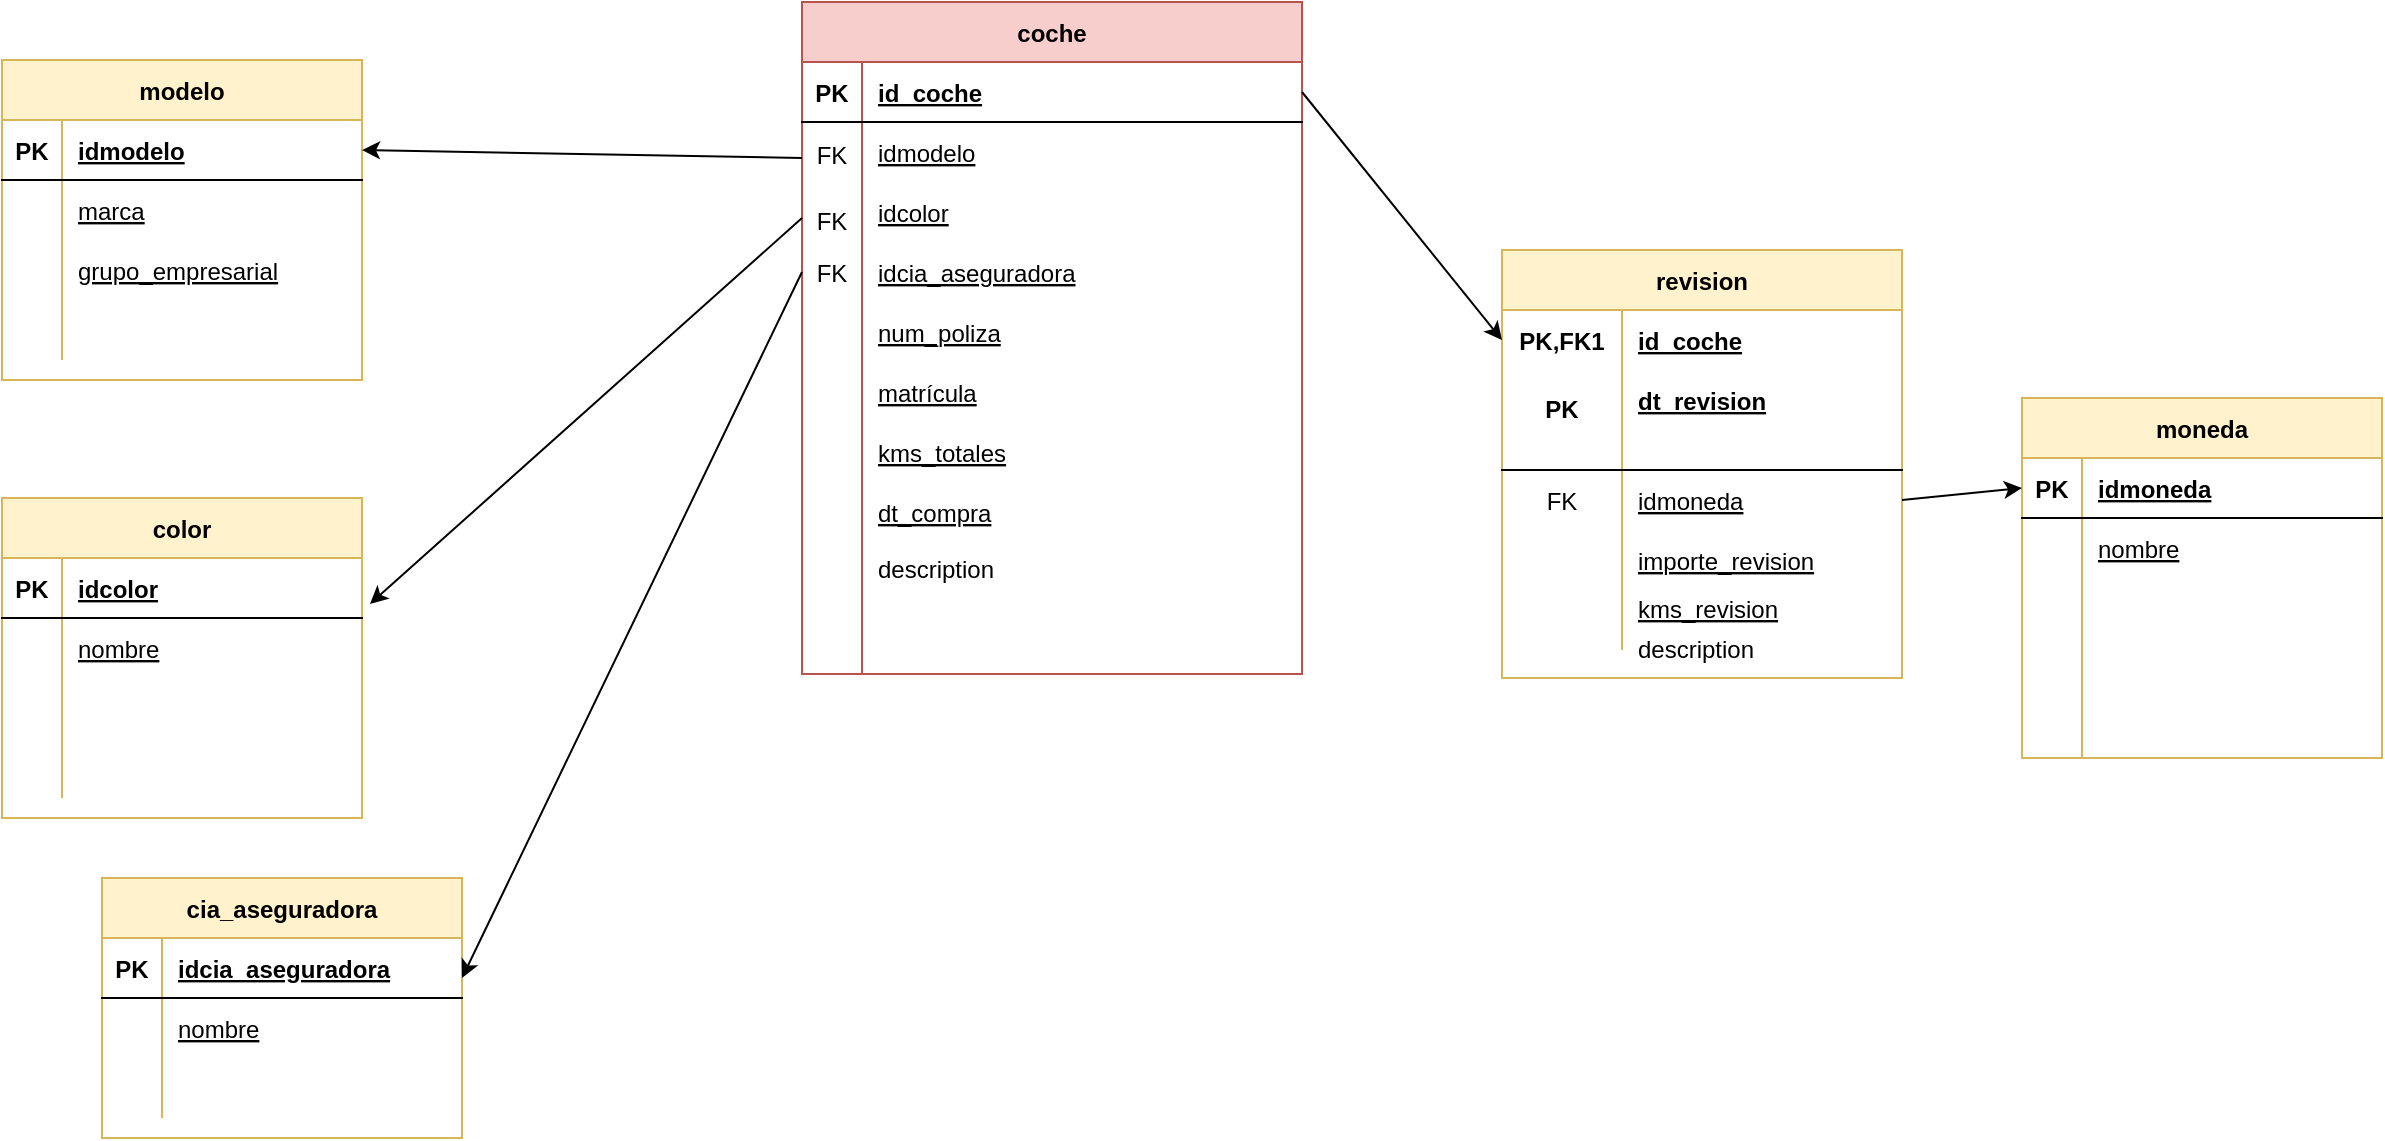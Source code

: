 <mxfile version="20.3.0" type="device"><diagram id="61opq8UgMgnh-urBsf6C" name="Normalizacion"><mxGraphModel dx="2105" dy="641" grid="1" gridSize="10" guides="1" tooltips="1" connect="1" arrows="1" fold="1" page="1" pageScale="1" pageWidth="827" pageHeight="1169" math="0" shadow="0"><root><mxCell id="0"/><mxCell id="1" parent="0"/><mxCell id="n5lgVlBRadcLo9MWpqyn-1" value="coche" style="shape=table;startSize=30;container=1;collapsible=1;childLayout=tableLayout;fixedRows=1;rowLines=0;fontStyle=1;align=center;resizeLast=1;fillColor=#f8cecc;strokeColor=#b85450;" parent="1" vertex="1"><mxGeometry x="-20" y="52" width="250" height="336" as="geometry"/></mxCell><mxCell id="n5lgVlBRadcLo9MWpqyn-2" value="" style="shape=partialRectangle;collapsible=0;dropTarget=0;pointerEvents=0;fillColor=none;points=[[0,0.5],[1,0.5]];portConstraint=eastwest;top=0;left=0;right=0;bottom=1;" parent="n5lgVlBRadcLo9MWpqyn-1" vertex="1"><mxGeometry y="30" width="250" height="30" as="geometry"/></mxCell><mxCell id="n5lgVlBRadcLo9MWpqyn-3" value="PK" style="shape=partialRectangle;overflow=hidden;connectable=0;fillColor=none;top=0;left=0;bottom=0;right=0;fontStyle=1;" parent="n5lgVlBRadcLo9MWpqyn-2" vertex="1"><mxGeometry width="30" height="30" as="geometry"><mxRectangle width="30" height="30" as="alternateBounds"/></mxGeometry></mxCell><mxCell id="n5lgVlBRadcLo9MWpqyn-4" value="id_coche" style="shape=partialRectangle;overflow=hidden;connectable=0;fillColor=none;top=0;left=0;bottom=0;right=0;align=left;spacingLeft=6;fontStyle=5;" parent="n5lgVlBRadcLo9MWpqyn-2" vertex="1"><mxGeometry x="30" width="220" height="30" as="geometry"><mxRectangle width="220" height="30" as="alternateBounds"/></mxGeometry></mxCell><mxCell id="n5lgVlBRadcLo9MWpqyn-5" value="" style="shape=partialRectangle;collapsible=0;dropTarget=0;pointerEvents=0;fillColor=none;points=[[0,0.5],[1,0.5]];portConstraint=eastwest;top=0;left=0;right=0;bottom=0;" parent="n5lgVlBRadcLo9MWpqyn-1" vertex="1"><mxGeometry y="60" width="250" height="30" as="geometry"/></mxCell><mxCell id="n5lgVlBRadcLo9MWpqyn-6" value="" style="shape=partialRectangle;overflow=hidden;connectable=0;fillColor=none;top=0;left=0;bottom=0;right=0;" parent="n5lgVlBRadcLo9MWpqyn-5" vertex="1"><mxGeometry width="30" height="30" as="geometry"><mxRectangle width="30" height="30" as="alternateBounds"/></mxGeometry></mxCell><mxCell id="n5lgVlBRadcLo9MWpqyn-7" value="idmodelo" style="shape=partialRectangle;overflow=hidden;connectable=0;fillColor=none;top=0;left=0;bottom=0;right=0;align=left;spacingLeft=6;fontStyle=4" parent="n5lgVlBRadcLo9MWpqyn-5" vertex="1"><mxGeometry x="30" width="220" height="30" as="geometry"><mxRectangle width="220" height="30" as="alternateBounds"/></mxGeometry></mxCell><mxCell id="n5lgVlBRadcLo9MWpqyn-8" value="" style="shape=partialRectangle;collapsible=0;dropTarget=0;pointerEvents=0;fillColor=none;points=[[0,0.5],[1,0.5]];portConstraint=eastwest;top=0;left=0;right=0;bottom=0;" parent="n5lgVlBRadcLo9MWpqyn-1" vertex="1"><mxGeometry y="90" width="250" height="30" as="geometry"/></mxCell><mxCell id="n5lgVlBRadcLo9MWpqyn-9" value="" style="shape=partialRectangle;overflow=hidden;connectable=0;fillColor=none;top=0;left=0;bottom=0;right=0;" parent="n5lgVlBRadcLo9MWpqyn-8" vertex="1"><mxGeometry width="30" height="30" as="geometry"><mxRectangle width="30" height="30" as="alternateBounds"/></mxGeometry></mxCell><mxCell id="n5lgVlBRadcLo9MWpqyn-10" value="idcolor" style="shape=partialRectangle;overflow=hidden;connectable=0;fillColor=none;top=0;left=0;bottom=0;right=0;align=left;spacingLeft=6;fontStyle=4" parent="n5lgVlBRadcLo9MWpqyn-8" vertex="1"><mxGeometry x="30" width="220" height="30" as="geometry"><mxRectangle width="220" height="30" as="alternateBounds"/></mxGeometry></mxCell><mxCell id="n5lgVlBRadcLo9MWpqyn-11" value="" style="shape=partialRectangle;collapsible=0;dropTarget=0;pointerEvents=0;fillColor=none;points=[[0,0.5],[1,0.5]];portConstraint=eastwest;top=0;left=0;right=0;bottom=0;" parent="n5lgVlBRadcLo9MWpqyn-1" vertex="1"><mxGeometry y="120" width="250" height="30" as="geometry"/></mxCell><mxCell id="n5lgVlBRadcLo9MWpqyn-12" value="FK" style="shape=partialRectangle;overflow=hidden;connectable=0;fillColor=none;top=0;left=0;bottom=0;right=0;" parent="n5lgVlBRadcLo9MWpqyn-11" vertex="1"><mxGeometry width="30" height="30" as="geometry"><mxRectangle width="30" height="30" as="alternateBounds"/></mxGeometry></mxCell><mxCell id="n5lgVlBRadcLo9MWpqyn-13" value="idcia_aseguradora" style="shape=partialRectangle;overflow=hidden;connectable=0;fillColor=none;top=0;left=0;bottom=0;right=0;align=left;spacingLeft=6;fontStyle=4" parent="n5lgVlBRadcLo9MWpqyn-11" vertex="1"><mxGeometry x="30" width="220" height="30" as="geometry"><mxRectangle width="220" height="30" as="alternateBounds"/></mxGeometry></mxCell><mxCell id="n5lgVlBRadcLo9MWpqyn-23" value="" style="shape=partialRectangle;collapsible=0;dropTarget=0;pointerEvents=0;fillColor=none;points=[[0,0.5],[1,0.5]];portConstraint=eastwest;top=0;left=0;right=0;bottom=0;" parent="n5lgVlBRadcLo9MWpqyn-1" vertex="1"><mxGeometry y="150" width="250" height="30" as="geometry"/></mxCell><mxCell id="n5lgVlBRadcLo9MWpqyn-24" value="" style="shape=partialRectangle;overflow=hidden;connectable=0;fillColor=none;top=0;left=0;bottom=0;right=0;" parent="n5lgVlBRadcLo9MWpqyn-23" vertex="1"><mxGeometry width="30" height="30" as="geometry"><mxRectangle width="30" height="30" as="alternateBounds"/></mxGeometry></mxCell><mxCell id="n5lgVlBRadcLo9MWpqyn-25" value="num_poliza" style="shape=partialRectangle;overflow=hidden;connectable=0;fillColor=none;top=0;left=0;bottom=0;right=0;align=left;spacingLeft=6;strokeColor=#000000;fontStyle=4" parent="n5lgVlBRadcLo9MWpqyn-23" vertex="1"><mxGeometry x="30" width="220" height="30" as="geometry"><mxRectangle width="220" height="30" as="alternateBounds"/></mxGeometry></mxCell><mxCell id="n5lgVlBRadcLo9MWpqyn-17" value="" style="shape=partialRectangle;collapsible=0;dropTarget=0;pointerEvents=0;fillColor=none;points=[[0,0.5],[1,0.5]];portConstraint=eastwest;top=0;left=0;right=0;bottom=0;" parent="n5lgVlBRadcLo9MWpqyn-1" vertex="1"><mxGeometry y="180" width="250" height="30" as="geometry"/></mxCell><mxCell id="n5lgVlBRadcLo9MWpqyn-18" value="" style="shape=partialRectangle;overflow=hidden;connectable=0;fillColor=none;top=0;left=0;bottom=0;right=0;" parent="n5lgVlBRadcLo9MWpqyn-17" vertex="1"><mxGeometry width="30" height="30" as="geometry"><mxRectangle width="30" height="30" as="alternateBounds"/></mxGeometry></mxCell><mxCell id="n5lgVlBRadcLo9MWpqyn-19" value="matrícula" style="shape=partialRectangle;overflow=hidden;connectable=0;fillColor=none;top=0;left=0;bottom=0;right=0;align=left;spacingLeft=6;fontStyle=4" parent="n5lgVlBRadcLo9MWpqyn-17" vertex="1"><mxGeometry x="30" width="220" height="30" as="geometry"><mxRectangle width="220" height="30" as="alternateBounds"/></mxGeometry></mxCell><mxCell id="n5lgVlBRadcLo9MWpqyn-20" value="" style="shape=partialRectangle;collapsible=0;dropTarget=0;pointerEvents=0;fillColor=none;points=[[0,0.5],[1,0.5]];portConstraint=eastwest;top=0;left=0;right=0;bottom=0;" parent="n5lgVlBRadcLo9MWpqyn-1" vertex="1"><mxGeometry y="210" width="250" height="30" as="geometry"/></mxCell><mxCell id="n5lgVlBRadcLo9MWpqyn-21" value="" style="shape=partialRectangle;overflow=hidden;connectable=0;fillColor=none;top=0;left=0;bottom=0;right=0;" parent="n5lgVlBRadcLo9MWpqyn-20" vertex="1"><mxGeometry width="30" height="30" as="geometry"><mxRectangle width="30" height="30" as="alternateBounds"/></mxGeometry></mxCell><mxCell id="n5lgVlBRadcLo9MWpqyn-22" value="kms_totales" style="shape=partialRectangle;overflow=hidden;connectable=0;fillColor=none;top=0;left=0;bottom=0;right=0;align=left;spacingLeft=6;fontStyle=4" parent="n5lgVlBRadcLo9MWpqyn-20" vertex="1"><mxGeometry x="30" width="220" height="30" as="geometry"><mxRectangle width="220" height="30" as="alternateBounds"/></mxGeometry></mxCell><mxCell id="n5lgVlBRadcLo9MWpqyn-14" value="" style="shape=partialRectangle;collapsible=0;dropTarget=0;pointerEvents=0;fillColor=none;points=[[0,0.5],[1,0.5]];portConstraint=eastwest;top=0;left=0;right=0;bottom=0;" parent="n5lgVlBRadcLo9MWpqyn-1" vertex="1"><mxGeometry y="240" width="250" height="30" as="geometry"/></mxCell><mxCell id="n5lgVlBRadcLo9MWpqyn-15" value="" style="shape=partialRectangle;overflow=hidden;connectable=0;fillColor=none;top=0;left=0;bottom=0;right=0;" parent="n5lgVlBRadcLo9MWpqyn-14" vertex="1"><mxGeometry width="30" height="30" as="geometry"><mxRectangle width="30" height="30" as="alternateBounds"/></mxGeometry></mxCell><mxCell id="n5lgVlBRadcLo9MWpqyn-16" value="dt_compra" style="shape=partialRectangle;overflow=hidden;connectable=0;fillColor=none;top=0;left=0;bottom=0;right=0;align=left;spacingLeft=6;fontStyle=4" parent="n5lgVlBRadcLo9MWpqyn-14" vertex="1"><mxGeometry x="30" width="220" height="30" as="geometry"><mxRectangle width="220" height="30" as="alternateBounds"/></mxGeometry></mxCell><mxCell id="n5lgVlBRadcLo9MWpqyn-29" value="" style="shape=partialRectangle;collapsible=0;dropTarget=0;pointerEvents=0;fillColor=none;points=[[0,0.5],[1,0.5]];portConstraint=eastwest;top=0;left=0;right=0;bottom=0;" parent="n5lgVlBRadcLo9MWpqyn-1" vertex="1"><mxGeometry y="270" width="250" height="36" as="geometry"/></mxCell><mxCell id="n5lgVlBRadcLo9MWpqyn-30" value="" style="shape=partialRectangle;overflow=hidden;connectable=0;fillColor=none;top=0;left=0;bottom=0;right=0;" parent="n5lgVlBRadcLo9MWpqyn-29" vertex="1"><mxGeometry width="30" height="36" as="geometry"><mxRectangle width="30" height="36" as="alternateBounds"/></mxGeometry></mxCell><mxCell id="n5lgVlBRadcLo9MWpqyn-31" value="" style="shape=partialRectangle;overflow=hidden;connectable=0;fillColor=none;top=0;left=0;bottom=0;right=0;align=left;spacingLeft=6;fontStyle=4" parent="n5lgVlBRadcLo9MWpqyn-29" vertex="1"><mxGeometry x="30" width="220" height="36" as="geometry"><mxRectangle width="220" height="36" as="alternateBounds"/></mxGeometry></mxCell><mxCell id="n5lgVlBRadcLo9MWpqyn-35" value="" style="shape=partialRectangle;collapsible=0;dropTarget=0;pointerEvents=0;fillColor=none;points=[[0,0.5],[1,0.5]];portConstraint=eastwest;top=0;left=0;right=0;bottom=0;" parent="n5lgVlBRadcLo9MWpqyn-1" vertex="1"><mxGeometry y="306" width="250" height="30" as="geometry"/></mxCell><mxCell id="n5lgVlBRadcLo9MWpqyn-36" value="" style="shape=partialRectangle;overflow=hidden;connectable=0;fillColor=none;top=0;left=0;bottom=0;right=0;" parent="n5lgVlBRadcLo9MWpqyn-35" vertex="1"><mxGeometry width="30" height="30" as="geometry"><mxRectangle width="30" height="30" as="alternateBounds"/></mxGeometry></mxCell><mxCell id="n5lgVlBRadcLo9MWpqyn-37" value="" style="shape=partialRectangle;overflow=hidden;connectable=0;fillColor=none;top=0;left=0;bottom=0;right=0;align=left;spacingLeft=6;" parent="n5lgVlBRadcLo9MWpqyn-35" vertex="1"><mxGeometry x="30" width="220" height="30" as="geometry"><mxRectangle width="220" height="30" as="alternateBounds"/></mxGeometry></mxCell><mxCell id="n5lgVlBRadcLo9MWpqyn-38" value="modelo" style="shape=table;startSize=30;container=1;collapsible=1;childLayout=tableLayout;fixedRows=1;rowLines=0;fontStyle=1;align=center;resizeLast=1;fillColor=#fff2cc;strokeColor=#d6b656;" parent="1" vertex="1"><mxGeometry x="-420" y="81" width="180" height="160" as="geometry"/></mxCell><mxCell id="n5lgVlBRadcLo9MWpqyn-39" value="" style="shape=tableRow;horizontal=0;startSize=0;swimlaneHead=0;swimlaneBody=0;fillColor=none;collapsible=0;dropTarget=0;points=[[0,0.5],[1,0.5]];portConstraint=eastwest;top=0;left=0;right=0;bottom=1;" parent="n5lgVlBRadcLo9MWpqyn-38" vertex="1"><mxGeometry y="30" width="180" height="30" as="geometry"/></mxCell><mxCell id="n5lgVlBRadcLo9MWpqyn-40" value="PK" style="shape=partialRectangle;connectable=0;fillColor=none;top=0;left=0;bottom=0;right=0;fontStyle=1;overflow=hidden;" parent="n5lgVlBRadcLo9MWpqyn-39" vertex="1"><mxGeometry width="30" height="30" as="geometry"><mxRectangle width="30" height="30" as="alternateBounds"/></mxGeometry></mxCell><mxCell id="n5lgVlBRadcLo9MWpqyn-41" value="idmodelo" style="shape=partialRectangle;connectable=0;fillColor=none;top=0;left=0;bottom=0;right=0;align=left;spacingLeft=6;fontStyle=5;overflow=hidden;" parent="n5lgVlBRadcLo9MWpqyn-39" vertex="1"><mxGeometry x="30" width="150" height="30" as="geometry"><mxRectangle width="150" height="30" as="alternateBounds"/></mxGeometry></mxCell><mxCell id="n5lgVlBRadcLo9MWpqyn-45" value="" style="shape=tableRow;horizontal=0;startSize=0;swimlaneHead=0;swimlaneBody=0;fillColor=none;collapsible=0;dropTarget=0;points=[[0,0.5],[1,0.5]];portConstraint=eastwest;top=0;left=0;right=0;bottom=0;" parent="n5lgVlBRadcLo9MWpqyn-38" vertex="1"><mxGeometry y="60" width="180" height="30" as="geometry"/></mxCell><mxCell id="n5lgVlBRadcLo9MWpqyn-46" value="" style="shape=partialRectangle;connectable=0;fillColor=none;top=0;left=0;bottom=0;right=0;editable=1;overflow=hidden;" parent="n5lgVlBRadcLo9MWpqyn-45" vertex="1"><mxGeometry width="30" height="30" as="geometry"><mxRectangle width="30" height="30" as="alternateBounds"/></mxGeometry></mxCell><mxCell id="n5lgVlBRadcLo9MWpqyn-47" value="marca" style="shape=partialRectangle;connectable=0;fillColor=none;top=0;left=0;bottom=0;right=0;align=left;spacingLeft=6;overflow=hidden;fontStyle=4" parent="n5lgVlBRadcLo9MWpqyn-45" vertex="1"><mxGeometry x="30" width="150" height="30" as="geometry"><mxRectangle width="150" height="30" as="alternateBounds"/></mxGeometry></mxCell><mxCell id="n5lgVlBRadcLo9MWpqyn-48" value="" style="shape=tableRow;horizontal=0;startSize=0;swimlaneHead=0;swimlaneBody=0;fillColor=none;collapsible=0;dropTarget=0;points=[[0,0.5],[1,0.5]];portConstraint=eastwest;top=0;left=0;right=0;bottom=0;" parent="n5lgVlBRadcLo9MWpqyn-38" vertex="1"><mxGeometry y="90" width="180" height="30" as="geometry"/></mxCell><mxCell id="n5lgVlBRadcLo9MWpqyn-49" value="" style="shape=partialRectangle;connectable=0;fillColor=none;top=0;left=0;bottom=0;right=0;editable=1;overflow=hidden;" parent="n5lgVlBRadcLo9MWpqyn-48" vertex="1"><mxGeometry width="30" height="30" as="geometry"><mxRectangle width="30" height="30" as="alternateBounds"/></mxGeometry></mxCell><mxCell id="n5lgVlBRadcLo9MWpqyn-50" value="grupo_empresarial" style="shape=partialRectangle;connectable=0;fillColor=none;top=0;left=0;bottom=0;right=0;align=left;spacingLeft=6;overflow=hidden;fontStyle=4" parent="n5lgVlBRadcLo9MWpqyn-48" vertex="1"><mxGeometry x="30" width="150" height="30" as="geometry"><mxRectangle width="150" height="30" as="alternateBounds"/></mxGeometry></mxCell><mxCell id="n5lgVlBRadcLo9MWpqyn-42" value="" style="shape=tableRow;horizontal=0;startSize=0;swimlaneHead=0;swimlaneBody=0;fillColor=none;collapsible=0;dropTarget=0;points=[[0,0.5],[1,0.5]];portConstraint=eastwest;top=0;left=0;right=0;bottom=0;" parent="n5lgVlBRadcLo9MWpqyn-38" vertex="1"><mxGeometry y="120" width="180" height="30" as="geometry"/></mxCell><mxCell id="n5lgVlBRadcLo9MWpqyn-43" value="" style="shape=partialRectangle;connectable=0;fillColor=none;top=0;left=0;bottom=0;right=0;editable=1;overflow=hidden;" parent="n5lgVlBRadcLo9MWpqyn-42" vertex="1"><mxGeometry width="30" height="30" as="geometry"><mxRectangle width="30" height="30" as="alternateBounds"/></mxGeometry></mxCell><mxCell id="n5lgVlBRadcLo9MWpqyn-44" value="" style="shape=partialRectangle;connectable=0;fillColor=none;top=0;left=0;bottom=0;right=0;align=left;spacingLeft=6;overflow=hidden;fontStyle=4" parent="n5lgVlBRadcLo9MWpqyn-42" vertex="1"><mxGeometry x="30" width="150" height="30" as="geometry"><mxRectangle width="150" height="30" as="alternateBounds"/></mxGeometry></mxCell><mxCell id="n5lgVlBRadcLo9MWpqyn-53" value="color" style="shape=table;startSize=30;container=1;collapsible=1;childLayout=tableLayout;fixedRows=1;rowLines=0;fontStyle=1;align=center;resizeLast=1;fillColor=#fff2cc;strokeColor=#d6b656;" parent="1" vertex="1"><mxGeometry x="-420" y="300" width="180" height="160" as="geometry"/></mxCell><mxCell id="n5lgVlBRadcLo9MWpqyn-54" value="" style="shape=tableRow;horizontal=0;startSize=0;swimlaneHead=0;swimlaneBody=0;fillColor=none;collapsible=0;dropTarget=0;points=[[0,0.5],[1,0.5]];portConstraint=eastwest;top=0;left=0;right=0;bottom=1;" parent="n5lgVlBRadcLo9MWpqyn-53" vertex="1"><mxGeometry y="30" width="180" height="30" as="geometry"/></mxCell><mxCell id="n5lgVlBRadcLo9MWpqyn-55" value="PK" style="shape=partialRectangle;connectable=0;fillColor=none;top=0;left=0;bottom=0;right=0;fontStyle=1;overflow=hidden;" parent="n5lgVlBRadcLo9MWpqyn-54" vertex="1"><mxGeometry width="30" height="30" as="geometry"><mxRectangle width="30" height="30" as="alternateBounds"/></mxGeometry></mxCell><mxCell id="n5lgVlBRadcLo9MWpqyn-56" value="idcolor" style="shape=partialRectangle;connectable=0;fillColor=none;top=0;left=0;bottom=0;right=0;align=left;spacingLeft=6;fontStyle=5;overflow=hidden;" parent="n5lgVlBRadcLo9MWpqyn-54" vertex="1"><mxGeometry x="30" width="150" height="30" as="geometry"><mxRectangle width="150" height="30" as="alternateBounds"/></mxGeometry></mxCell><mxCell id="n5lgVlBRadcLo9MWpqyn-57" value="" style="shape=tableRow;horizontal=0;startSize=0;swimlaneHead=0;swimlaneBody=0;fillColor=none;collapsible=0;dropTarget=0;points=[[0,0.5],[1,0.5]];portConstraint=eastwest;top=0;left=0;right=0;bottom=0;fontStyle=4" parent="n5lgVlBRadcLo9MWpqyn-53" vertex="1"><mxGeometry y="60" width="180" height="30" as="geometry"/></mxCell><mxCell id="n5lgVlBRadcLo9MWpqyn-58" value="" style="shape=partialRectangle;connectable=0;fillColor=none;top=0;left=0;bottom=0;right=0;editable=1;overflow=hidden;" parent="n5lgVlBRadcLo9MWpqyn-57" vertex="1"><mxGeometry width="30" height="30" as="geometry"><mxRectangle width="30" height="30" as="alternateBounds"/></mxGeometry></mxCell><mxCell id="n5lgVlBRadcLo9MWpqyn-59" value="nombre" style="shape=partialRectangle;connectable=0;fillColor=none;top=0;left=0;bottom=0;right=0;align=left;spacingLeft=6;overflow=hidden;fontStyle=4" parent="n5lgVlBRadcLo9MWpqyn-57" vertex="1"><mxGeometry x="30" width="150" height="30" as="geometry"><mxRectangle width="150" height="30" as="alternateBounds"/></mxGeometry></mxCell><mxCell id="n5lgVlBRadcLo9MWpqyn-60" value="" style="shape=tableRow;horizontal=0;startSize=0;swimlaneHead=0;swimlaneBody=0;fillColor=none;collapsible=0;dropTarget=0;points=[[0,0.5],[1,0.5]];portConstraint=eastwest;top=0;left=0;right=0;bottom=0;" parent="n5lgVlBRadcLo9MWpqyn-53" vertex="1"><mxGeometry y="90" width="180" height="30" as="geometry"/></mxCell><mxCell id="n5lgVlBRadcLo9MWpqyn-61" value="" style="shape=partialRectangle;connectable=0;fillColor=none;top=0;left=0;bottom=0;right=0;editable=1;overflow=hidden;" parent="n5lgVlBRadcLo9MWpqyn-60" vertex="1"><mxGeometry width="30" height="30" as="geometry"><mxRectangle width="30" height="30" as="alternateBounds"/></mxGeometry></mxCell><mxCell id="n5lgVlBRadcLo9MWpqyn-62" value="" style="shape=partialRectangle;connectable=0;fillColor=none;top=0;left=0;bottom=0;right=0;align=left;spacingLeft=6;overflow=hidden;" parent="n5lgVlBRadcLo9MWpqyn-60" vertex="1"><mxGeometry x="30" width="150" height="30" as="geometry"><mxRectangle width="150" height="30" as="alternateBounds"/></mxGeometry></mxCell><mxCell id="n5lgVlBRadcLo9MWpqyn-63" value="" style="shape=tableRow;horizontal=0;startSize=0;swimlaneHead=0;swimlaneBody=0;fillColor=none;collapsible=0;dropTarget=0;points=[[0,0.5],[1,0.5]];portConstraint=eastwest;top=0;left=0;right=0;bottom=0;" parent="n5lgVlBRadcLo9MWpqyn-53" vertex="1"><mxGeometry y="120" width="180" height="30" as="geometry"/></mxCell><mxCell id="n5lgVlBRadcLo9MWpqyn-64" value="" style="shape=partialRectangle;connectable=0;fillColor=none;top=0;left=0;bottom=0;right=0;editable=1;overflow=hidden;" parent="n5lgVlBRadcLo9MWpqyn-63" vertex="1"><mxGeometry width="30" height="30" as="geometry"><mxRectangle width="30" height="30" as="alternateBounds"/></mxGeometry></mxCell><mxCell id="n5lgVlBRadcLo9MWpqyn-65" value="" style="shape=partialRectangle;connectable=0;fillColor=none;top=0;left=0;bottom=0;right=0;align=left;spacingLeft=6;overflow=hidden;" parent="n5lgVlBRadcLo9MWpqyn-63" vertex="1"><mxGeometry x="30" width="150" height="30" as="geometry"><mxRectangle width="150" height="30" as="alternateBounds"/></mxGeometry></mxCell><mxCell id="km_FZwiX3VHpA3QaXu1Z-56" value="cia_aseguradora" style="shape=table;startSize=30;container=1;collapsible=1;childLayout=tableLayout;fixedRows=1;rowLines=0;fontStyle=1;align=center;resizeLast=1;fillColor=#fff2cc;strokeColor=#d6b656;" parent="1" vertex="1"><mxGeometry x="-370" y="490" width="180" height="130" as="geometry"/></mxCell><mxCell id="km_FZwiX3VHpA3QaXu1Z-57" value="" style="shape=tableRow;horizontal=0;startSize=0;swimlaneHead=0;swimlaneBody=0;fillColor=none;collapsible=0;dropTarget=0;points=[[0,0.5],[1,0.5]];portConstraint=eastwest;top=0;left=0;right=0;bottom=1;" parent="km_FZwiX3VHpA3QaXu1Z-56" vertex="1"><mxGeometry y="30" width="180" height="30" as="geometry"/></mxCell><mxCell id="km_FZwiX3VHpA3QaXu1Z-58" value="PK" style="shape=partialRectangle;connectable=0;fillColor=none;top=0;left=0;bottom=0;right=0;fontStyle=1;overflow=hidden;" parent="km_FZwiX3VHpA3QaXu1Z-57" vertex="1"><mxGeometry width="30" height="30" as="geometry"><mxRectangle width="30" height="30" as="alternateBounds"/></mxGeometry></mxCell><mxCell id="km_FZwiX3VHpA3QaXu1Z-59" value="idcia_aseguradora" style="shape=partialRectangle;connectable=0;fillColor=none;top=0;left=0;bottom=0;right=0;align=left;spacingLeft=6;fontStyle=5;overflow=hidden;" parent="km_FZwiX3VHpA3QaXu1Z-57" vertex="1"><mxGeometry x="30" width="150" height="30" as="geometry"><mxRectangle width="150" height="30" as="alternateBounds"/></mxGeometry></mxCell><mxCell id="km_FZwiX3VHpA3QaXu1Z-60" value="" style="shape=tableRow;horizontal=0;startSize=0;swimlaneHead=0;swimlaneBody=0;fillColor=none;collapsible=0;dropTarget=0;points=[[0,0.5],[1,0.5]];portConstraint=eastwest;top=0;left=0;right=0;bottom=0;" parent="km_FZwiX3VHpA3QaXu1Z-56" vertex="1"><mxGeometry y="60" width="180" height="30" as="geometry"/></mxCell><mxCell id="km_FZwiX3VHpA3QaXu1Z-61" value="" style="shape=partialRectangle;connectable=0;fillColor=none;top=0;left=0;bottom=0;right=0;editable=1;overflow=hidden;" parent="km_FZwiX3VHpA3QaXu1Z-60" vertex="1"><mxGeometry width="30" height="30" as="geometry"><mxRectangle width="30" height="30" as="alternateBounds"/></mxGeometry></mxCell><mxCell id="km_FZwiX3VHpA3QaXu1Z-62" value="nombre" style="shape=partialRectangle;connectable=0;fillColor=none;top=0;left=0;bottom=0;right=0;align=left;spacingLeft=6;overflow=hidden;fontStyle=4" parent="km_FZwiX3VHpA3QaXu1Z-60" vertex="1"><mxGeometry x="30" width="150" height="30" as="geometry"><mxRectangle width="150" height="30" as="alternateBounds"/></mxGeometry></mxCell><mxCell id="km_FZwiX3VHpA3QaXu1Z-66" value="" style="shape=tableRow;horizontal=0;startSize=0;swimlaneHead=0;swimlaneBody=0;fillColor=none;collapsible=0;dropTarget=0;points=[[0,0.5],[1,0.5]];portConstraint=eastwest;top=0;left=0;right=0;bottom=0;" parent="km_FZwiX3VHpA3QaXu1Z-56" vertex="1"><mxGeometry y="90" width="180" height="30" as="geometry"/></mxCell><mxCell id="km_FZwiX3VHpA3QaXu1Z-67" value="" style="shape=partialRectangle;connectable=0;fillColor=none;top=0;left=0;bottom=0;right=0;editable=1;overflow=hidden;" parent="km_FZwiX3VHpA3QaXu1Z-66" vertex="1"><mxGeometry width="30" height="30" as="geometry"><mxRectangle width="30" height="30" as="alternateBounds"/></mxGeometry></mxCell><mxCell id="km_FZwiX3VHpA3QaXu1Z-68" value="" style="shape=partialRectangle;connectable=0;fillColor=none;top=0;left=0;bottom=0;right=0;align=left;spacingLeft=6;overflow=hidden;" parent="km_FZwiX3VHpA3QaXu1Z-66" vertex="1"><mxGeometry x="30" width="150" height="30" as="geometry"><mxRectangle width="150" height="30" as="alternateBounds"/></mxGeometry></mxCell><mxCell id="HS_sZfcf7vKw6aOMahrB-17" value="revision" style="shape=table;startSize=30;container=1;collapsible=1;childLayout=tableLayout;fixedRows=1;rowLines=0;fontStyle=1;align=center;resizeLast=1;fillColor=#fff2cc;strokeColor=#d6b656;" parent="1" vertex="1"><mxGeometry x="330" y="176" width="200" height="214" as="geometry"/></mxCell><mxCell id="HS_sZfcf7vKw6aOMahrB-18" value="" style="shape=tableRow;horizontal=0;startSize=0;swimlaneHead=0;swimlaneBody=0;fillColor=none;collapsible=0;dropTarget=0;points=[[0,0.5],[1,0.5]];portConstraint=eastwest;top=0;left=0;right=0;bottom=0;" parent="HS_sZfcf7vKw6aOMahrB-17" vertex="1"><mxGeometry y="30" width="200" height="30" as="geometry"/></mxCell><mxCell id="HS_sZfcf7vKw6aOMahrB-19" value="PK,FK1" style="shape=partialRectangle;connectable=0;fillColor=none;top=0;left=0;bottom=0;right=0;fontStyle=1;overflow=hidden;" parent="HS_sZfcf7vKw6aOMahrB-18" vertex="1"><mxGeometry width="60" height="30" as="geometry"><mxRectangle width="60" height="30" as="alternateBounds"/></mxGeometry></mxCell><mxCell id="HS_sZfcf7vKw6aOMahrB-20" value="id_coche" style="shape=partialRectangle;connectable=0;fillColor=none;top=0;left=0;bottom=0;right=0;align=left;spacingLeft=6;fontStyle=5;overflow=hidden;" parent="HS_sZfcf7vKw6aOMahrB-18" vertex="1"><mxGeometry x="60" width="140" height="30" as="geometry"><mxRectangle width="140" height="30" as="alternateBounds"/></mxGeometry></mxCell><mxCell id="HS_sZfcf7vKw6aOMahrB-27" value="" style="shape=tableRow;horizontal=0;startSize=0;swimlaneHead=0;swimlaneBody=0;fillColor=none;collapsible=0;dropTarget=0;points=[[0,0.5],[1,0.5]];portConstraint=eastwest;top=0;left=0;right=0;bottom=0;" parent="HS_sZfcf7vKw6aOMahrB-17" vertex="1"><mxGeometry y="60" width="200" height="30" as="geometry"/></mxCell><mxCell id="HS_sZfcf7vKw6aOMahrB-28" value="" style="shape=partialRectangle;connectable=0;fillColor=none;top=0;left=0;bottom=0;right=0;editable=1;overflow=hidden;" parent="HS_sZfcf7vKw6aOMahrB-27" vertex="1"><mxGeometry width="60" height="30" as="geometry"><mxRectangle width="60" height="30" as="alternateBounds"/></mxGeometry></mxCell><mxCell id="HS_sZfcf7vKw6aOMahrB-29" value="dt_revision" style="shape=partialRectangle;connectable=0;fillColor=none;top=0;left=0;bottom=0;right=0;align=left;spacingLeft=6;overflow=hidden;fontStyle=5" parent="HS_sZfcf7vKw6aOMahrB-27" vertex="1"><mxGeometry x="60" width="140" height="30" as="geometry"><mxRectangle width="140" height="30" as="alternateBounds"/></mxGeometry></mxCell><mxCell id="HS_sZfcf7vKw6aOMahrB-21" value="" style="shape=tableRow;horizontal=0;startSize=0;swimlaneHead=0;swimlaneBody=0;fillColor=none;collapsible=0;dropTarget=0;points=[[0,0.5],[1,0.5]];portConstraint=eastwest;top=0;left=0;right=0;bottom=1;" parent="HS_sZfcf7vKw6aOMahrB-17" vertex="1"><mxGeometry y="90" width="200" height="20" as="geometry"/></mxCell><mxCell id="HS_sZfcf7vKw6aOMahrB-22" value="" style="shape=partialRectangle;connectable=0;fillColor=none;top=0;left=0;bottom=0;right=0;fontStyle=1;overflow=hidden;" parent="HS_sZfcf7vKw6aOMahrB-21" vertex="1"><mxGeometry width="60" height="20" as="geometry"><mxRectangle width="60" height="20" as="alternateBounds"/></mxGeometry></mxCell><mxCell id="HS_sZfcf7vKw6aOMahrB-23" value="" style="shape=partialRectangle;connectable=0;fillColor=none;top=0;left=0;bottom=0;right=0;align=left;spacingLeft=6;fontStyle=5;overflow=hidden;" parent="HS_sZfcf7vKw6aOMahrB-21" vertex="1"><mxGeometry x="60" width="140" height="20" as="geometry"><mxRectangle width="140" height="20" as="alternateBounds"/></mxGeometry></mxCell><mxCell id="HS_sZfcf7vKw6aOMahrB-30" value="" style="shape=tableRow;horizontal=0;startSize=0;swimlaneHead=0;swimlaneBody=0;fillColor=none;collapsible=0;dropTarget=0;points=[[0,0.5],[1,0.5]];portConstraint=eastwest;top=0;left=0;right=0;bottom=0;" parent="HS_sZfcf7vKw6aOMahrB-17" vertex="1"><mxGeometry y="110" width="200" height="30" as="geometry"/></mxCell><mxCell id="HS_sZfcf7vKw6aOMahrB-31" value="FK" style="shape=partialRectangle;connectable=0;fillColor=none;top=0;left=0;bottom=0;right=0;editable=1;overflow=hidden;" parent="HS_sZfcf7vKw6aOMahrB-30" vertex="1"><mxGeometry width="60" height="30" as="geometry"><mxRectangle width="60" height="30" as="alternateBounds"/></mxGeometry></mxCell><mxCell id="HS_sZfcf7vKw6aOMahrB-32" value="idmoneda" style="shape=partialRectangle;connectable=0;fillColor=none;top=0;left=0;bottom=0;right=0;align=left;spacingLeft=6;overflow=hidden;fontStyle=4" parent="HS_sZfcf7vKw6aOMahrB-30" vertex="1"><mxGeometry x="60" width="140" height="30" as="geometry"><mxRectangle width="140" height="30" as="alternateBounds"/></mxGeometry></mxCell><mxCell id="HS_sZfcf7vKw6aOMahrB-34" value="" style="shape=tableRow;horizontal=0;startSize=0;swimlaneHead=0;swimlaneBody=0;fillColor=none;collapsible=0;dropTarget=0;points=[[0,0.5],[1,0.5]];portConstraint=eastwest;top=0;left=0;right=0;bottom=0;" parent="HS_sZfcf7vKw6aOMahrB-17" vertex="1"><mxGeometry y="140" width="200" height="30" as="geometry"/></mxCell><mxCell id="HS_sZfcf7vKw6aOMahrB-35" value="" style="shape=partialRectangle;connectable=0;fillColor=none;top=0;left=0;bottom=0;right=0;editable=1;overflow=hidden;" parent="HS_sZfcf7vKw6aOMahrB-34" vertex="1"><mxGeometry width="60" height="30" as="geometry"><mxRectangle width="60" height="30" as="alternateBounds"/></mxGeometry></mxCell><mxCell id="HS_sZfcf7vKw6aOMahrB-36" value="importe_revision" style="shape=partialRectangle;connectable=0;fillColor=none;top=0;left=0;bottom=0;right=0;align=left;spacingLeft=6;overflow=hidden;fontStyle=4" parent="HS_sZfcf7vKw6aOMahrB-34" vertex="1"><mxGeometry x="60" width="140" height="30" as="geometry"><mxRectangle width="140" height="30" as="alternateBounds"/></mxGeometry></mxCell><mxCell id="HS_sZfcf7vKw6aOMahrB-24" value="" style="shape=tableRow;horizontal=0;startSize=0;swimlaneHead=0;swimlaneBody=0;fillColor=none;collapsible=0;dropTarget=0;points=[[0,0.5],[1,0.5]];portConstraint=eastwest;top=0;left=0;right=0;bottom=0;" parent="HS_sZfcf7vKw6aOMahrB-17" vertex="1"><mxGeometry y="170" width="200" height="30" as="geometry"/></mxCell><mxCell id="HS_sZfcf7vKw6aOMahrB-25" value="" style="shape=partialRectangle;connectable=0;fillColor=none;top=0;left=0;bottom=0;right=0;editable=1;overflow=hidden;fontStyle=1" parent="HS_sZfcf7vKw6aOMahrB-24" vertex="1"><mxGeometry width="60" height="30" as="geometry"><mxRectangle width="60" height="30" as="alternateBounds"/></mxGeometry></mxCell><mxCell id="HS_sZfcf7vKw6aOMahrB-26" value="" style="shape=partialRectangle;connectable=0;fillColor=none;top=0;left=0;bottom=0;right=0;align=left;spacingLeft=6;overflow=hidden;fontStyle=4" parent="HS_sZfcf7vKw6aOMahrB-24" vertex="1"><mxGeometry x="60" width="140" height="30" as="geometry"><mxRectangle width="140" height="30" as="alternateBounds"/></mxGeometry></mxCell><mxCell id="HS_sZfcf7vKw6aOMahrB-127" value="moneda" style="shape=table;startSize=30;container=1;collapsible=1;childLayout=tableLayout;fixedRows=1;rowLines=0;fontStyle=1;align=center;resizeLast=1;fillColor=#fff2cc;strokeColor=#d6b656;" parent="1" vertex="1"><mxGeometry x="590" y="250" width="180" height="180" as="geometry"/></mxCell><mxCell id="HS_sZfcf7vKw6aOMahrB-128" value="" style="shape=tableRow;horizontal=0;startSize=0;swimlaneHead=0;swimlaneBody=0;fillColor=none;collapsible=0;dropTarget=0;points=[[0,0.5],[1,0.5]];portConstraint=eastwest;top=0;left=0;right=0;bottom=1;" parent="HS_sZfcf7vKw6aOMahrB-127" vertex="1"><mxGeometry y="30" width="180" height="30" as="geometry"/></mxCell><mxCell id="HS_sZfcf7vKw6aOMahrB-129" value="PK" style="shape=partialRectangle;connectable=0;fillColor=none;top=0;left=0;bottom=0;right=0;fontStyle=1;overflow=hidden;" parent="HS_sZfcf7vKw6aOMahrB-128" vertex="1"><mxGeometry width="30" height="30" as="geometry"><mxRectangle width="30" height="30" as="alternateBounds"/></mxGeometry></mxCell><mxCell id="HS_sZfcf7vKw6aOMahrB-130" value="idmoneda" style="shape=partialRectangle;connectable=0;fillColor=none;top=0;left=0;bottom=0;right=0;align=left;spacingLeft=6;fontStyle=5;overflow=hidden;" parent="HS_sZfcf7vKw6aOMahrB-128" vertex="1"><mxGeometry x="30" width="150" height="30" as="geometry"><mxRectangle width="150" height="30" as="alternateBounds"/></mxGeometry></mxCell><mxCell id="HS_sZfcf7vKw6aOMahrB-131" value="" style="shape=tableRow;horizontal=0;startSize=0;swimlaneHead=0;swimlaneBody=0;fillColor=none;collapsible=0;dropTarget=0;points=[[0,0.5],[1,0.5]];portConstraint=eastwest;top=0;left=0;right=0;bottom=0;fontStyle=4" parent="HS_sZfcf7vKw6aOMahrB-127" vertex="1"><mxGeometry y="60" width="180" height="30" as="geometry"/></mxCell><mxCell id="HS_sZfcf7vKw6aOMahrB-132" value="" style="shape=partialRectangle;connectable=0;fillColor=none;top=0;left=0;bottom=0;right=0;editable=1;overflow=hidden;" parent="HS_sZfcf7vKw6aOMahrB-131" vertex="1"><mxGeometry width="30" height="30" as="geometry"><mxRectangle width="30" height="30" as="alternateBounds"/></mxGeometry></mxCell><mxCell id="HS_sZfcf7vKw6aOMahrB-133" value="nombre" style="shape=partialRectangle;connectable=0;fillColor=none;top=0;left=0;bottom=0;right=0;align=left;spacingLeft=6;overflow=hidden;fontStyle=4" parent="HS_sZfcf7vKw6aOMahrB-131" vertex="1"><mxGeometry x="30" width="150" height="30" as="geometry"><mxRectangle width="150" height="30" as="alternateBounds"/></mxGeometry></mxCell><mxCell id="HS_sZfcf7vKw6aOMahrB-134" value="" style="shape=tableRow;horizontal=0;startSize=0;swimlaneHead=0;swimlaneBody=0;fillColor=none;collapsible=0;dropTarget=0;points=[[0,0.5],[1,0.5]];portConstraint=eastwest;top=0;left=0;right=0;bottom=0;" parent="HS_sZfcf7vKw6aOMahrB-127" vertex="1"><mxGeometry y="90" width="180" height="60" as="geometry"/></mxCell><mxCell id="HS_sZfcf7vKw6aOMahrB-135" value="" style="shape=partialRectangle;connectable=0;fillColor=none;top=0;left=0;bottom=0;right=0;editable=1;overflow=hidden;" parent="HS_sZfcf7vKw6aOMahrB-134" vertex="1"><mxGeometry width="30" height="60" as="geometry"><mxRectangle width="30" height="60" as="alternateBounds"/></mxGeometry></mxCell><mxCell id="HS_sZfcf7vKw6aOMahrB-136" value="" style="shape=partialRectangle;connectable=0;fillColor=none;top=0;left=0;bottom=0;right=0;align=left;spacingLeft=6;overflow=hidden;" parent="HS_sZfcf7vKw6aOMahrB-134" vertex="1"><mxGeometry x="30" width="150" height="60" as="geometry"><mxRectangle width="150" height="60" as="alternateBounds"/></mxGeometry></mxCell><mxCell id="HS_sZfcf7vKw6aOMahrB-137" value="" style="shape=tableRow;horizontal=0;startSize=0;swimlaneHead=0;swimlaneBody=0;fillColor=none;collapsible=0;dropTarget=0;points=[[0,0.5],[1,0.5]];portConstraint=eastwest;top=0;left=0;right=0;bottom=0;" parent="HS_sZfcf7vKw6aOMahrB-127" vertex="1"><mxGeometry y="150" width="180" height="30" as="geometry"/></mxCell><mxCell id="HS_sZfcf7vKw6aOMahrB-138" value="" style="shape=partialRectangle;connectable=0;fillColor=none;top=0;left=0;bottom=0;right=0;editable=1;overflow=hidden;" parent="HS_sZfcf7vKw6aOMahrB-137" vertex="1"><mxGeometry width="30" height="30" as="geometry"><mxRectangle width="30" height="30" as="alternateBounds"/></mxGeometry></mxCell><mxCell id="HS_sZfcf7vKw6aOMahrB-139" value="" style="shape=partialRectangle;connectable=0;fillColor=none;top=0;left=0;bottom=0;right=0;align=left;spacingLeft=6;overflow=hidden;" parent="HS_sZfcf7vKw6aOMahrB-137" vertex="1"><mxGeometry x="30" width="150" height="30" as="geometry"><mxRectangle width="150" height="30" as="alternateBounds"/></mxGeometry></mxCell><mxCell id="TJRETf-91EBYsMsI9gP4-1" value="FK" style="shape=partialRectangle;overflow=hidden;connectable=0;fillColor=none;top=0;left=0;bottom=0;right=0;" parent="1" vertex="1"><mxGeometry x="-20" y="113" width="30" height="30" as="geometry"><mxRectangle width="30" height="30" as="alternateBounds"/></mxGeometry></mxCell><mxCell id="TJRETf-91EBYsMsI9gP4-2" value="FK" style="shape=partialRectangle;overflow=hidden;connectable=0;fillColor=none;top=0;left=0;bottom=0;right=0;" parent="1" vertex="1"><mxGeometry x="-20" y="146" width="30" height="30" as="geometry"><mxRectangle width="30" height="30" as="alternateBounds"/></mxGeometry></mxCell><mxCell id="TJRETf-91EBYsMsI9gP4-3" style="edgeStyle=orthogonalEdgeStyle;rounded=0;orthogonalLoop=1;jettySize=auto;html=1;exitX=0.5;exitY=1;exitDx=0;exitDy=0;" parent="1" edge="1"><mxGeometry relative="1" as="geometry"><mxPoint x="-150" y="113" as="sourcePoint"/><mxPoint x="-150" y="113" as="targetPoint"/></mxGeometry></mxCell><mxCell id="TJRETf-91EBYsMsI9gP4-5" value="" style="endArrow=classic;html=1;rounded=0;exitX=1;exitY=0.5;exitDx=0;exitDy=0;entryX=1;entryY=0.5;entryDx=0;entryDy=0;" parent="1" target="n5lgVlBRadcLo9MWpqyn-39" edge="1"><mxGeometry width="50" height="50" relative="1" as="geometry"><mxPoint x="-20" y="130" as="sourcePoint"/><mxPoint x="-70" y="340" as="targetPoint"/><Array as="points"/></mxGeometry></mxCell><mxCell id="TJRETf-91EBYsMsI9gP4-6" value="" style="endArrow=classic;html=1;rounded=0;entryX=1.022;entryY=0.767;entryDx=0;entryDy=0;entryPerimeter=0;" parent="1" target="n5lgVlBRadcLo9MWpqyn-54" edge="1"><mxGeometry width="50" height="50" relative="1" as="geometry"><mxPoint x="-20" y="160" as="sourcePoint"/><mxPoint x="-230" y="346" as="targetPoint"/><Array as="points"/></mxGeometry></mxCell><mxCell id="ZtY5kIgcAC27cxcKick--1" value="" style="shape=tableRow;horizontal=0;startSize=0;swimlaneHead=0;swimlaneBody=0;fillColor=none;collapsible=0;dropTarget=0;points=[[0,0.5],[1,0.5]];portConstraint=eastwest;top=0;left=0;right=0;bottom=0;" parent="1" vertex="1"><mxGeometry x="330" y="390" width="260" height="30" as="geometry"/></mxCell><mxCell id="ZtY5kIgcAC27cxcKick--2" value="" style="shape=partialRectangle;connectable=0;fillColor=none;top=0;left=0;bottom=0;right=0;editable=1;overflow=hidden;" parent="ZtY5kIgcAC27cxcKick--1" vertex="1"><mxGeometry width="60" height="30" as="geometry"><mxRectangle width="60" height="30" as="alternateBounds"/></mxGeometry></mxCell><mxCell id="_gJWJAXwzZJNSzOEPhDk-20" value="PK" style="shape=partialRectangle;connectable=0;fillColor=none;top=0;left=0;bottom=0;right=0;fontStyle=1;overflow=hidden;" parent="1" vertex="1"><mxGeometry x="330" y="240" width="60" height="30" as="geometry"><mxRectangle width="60" height="30" as="alternateBounds"/></mxGeometry></mxCell><mxCell id="ZtY5kIgcAC27cxcKick--3" value="description" style="shape=partialRectangle;connectable=0;fillColor=none;top=0;left=0;bottom=0;right=0;align=left;spacingLeft=6;overflow=hidden;" parent="1" vertex="1"><mxGeometry x="390" y="360" width="200" height="30" as="geometry"><mxRectangle width="200" height="30" as="alternateBounds"/></mxGeometry></mxCell><mxCell id="_gJWJAXwzZJNSzOEPhDk-42" value="kms_revision" style="shape=partialRectangle;connectable=0;fillColor=none;top=0;left=0;bottom=0;right=0;align=left;spacingLeft=6;overflow=hidden;fontStyle=4" parent="1" vertex="1"><mxGeometry x="390" y="340" width="200" height="30" as="geometry"><mxRectangle width="200" height="30" as="alternateBounds"/></mxGeometry></mxCell><mxCell id="hYTrzIr5EeqBNWcy4hkY-14" value="" style="endArrow=classic;html=1;rounded=0;entryX=0;entryY=0.5;entryDx=0;entryDy=0;exitX=1;exitY=0.5;exitDx=0;exitDy=0;" parent="1" source="HS_sZfcf7vKw6aOMahrB-30" target="HS_sZfcf7vKw6aOMahrB-128" edge="1"><mxGeometry width="50" height="50" relative="1" as="geometry"><mxPoint x="590" y="308" as="sourcePoint"/><mxPoint x="730" y="330" as="targetPoint"/></mxGeometry></mxCell><mxCell id="hYTrzIr5EeqBNWcy4hkY-15" value="" style="endArrow=classic;html=1;rounded=0;exitX=0;exitY=0.5;exitDx=0;exitDy=0;entryX=1;entryY=0.5;entryDx=0;entryDy=0;" parent="1" source="n5lgVlBRadcLo9MWpqyn-11" edge="1"><mxGeometry width="50" height="50" relative="1" as="geometry"><mxPoint x="-20" y="196" as="sourcePoint"/><mxPoint x="-190" y="540" as="targetPoint"/></mxGeometry></mxCell><mxCell id="hYTrzIr5EeqBNWcy4hkY-17" value="description" style="shape=partialRectangle;overflow=hidden;connectable=0;fillColor=none;top=0;left=0;bottom=0;right=0;align=left;spacingLeft=6;" parent="1" vertex="1"><mxGeometry x="10" y="320" width="220" height="30" as="geometry"><mxRectangle width="220" height="30" as="alternateBounds"/></mxGeometry></mxCell><mxCell id="TJRETf-91EBYsMsI9gP4-9" value="" style="endArrow=classic;html=1;rounded=0;entryX=0;entryY=0.5;entryDx=0;entryDy=0;exitX=1;exitY=0.5;exitDx=0;exitDy=0;" parent="1" source="n5lgVlBRadcLo9MWpqyn-2" target="HS_sZfcf7vKw6aOMahrB-18" edge="1"><mxGeometry width="50" height="50" relative="1" as="geometry"><mxPoint x="110" y="505" as="sourcePoint"/><mxPoint x="330" y="204" as="targetPoint"/><Array as="points"/></mxGeometry></mxCell></root></mxGraphModel></diagram></mxfile>